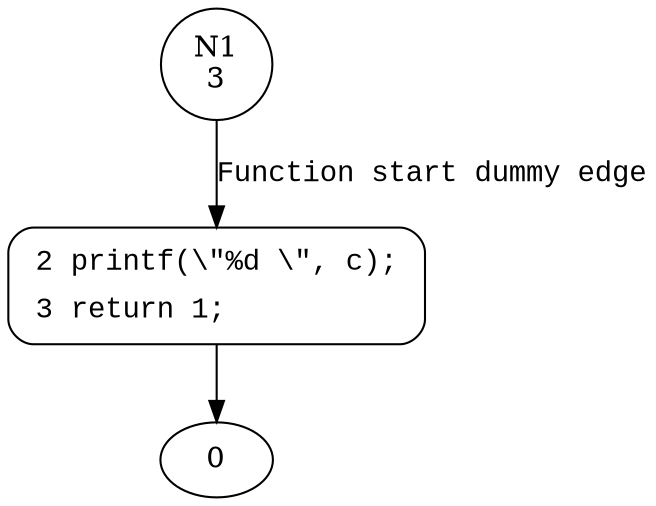digraph visit {
1 [shape="circle" label="N1\n3"]
2 [shape="circle" label="N2\n2"]
2 [style="filled,bold" penwidth="1" fillcolor="white" fontname="Courier New" shape="Mrecord" label=<<table border="0" cellborder="0" cellpadding="3" bgcolor="white"><tr><td align="right">2</td><td align="left">printf(\"%d \", c);</td></tr><tr><td align="right">3</td><td align="left">return 1;</td></tr></table>>]
2 -> 0[label=""]
1 -> 2 [label="Function start dummy edge" fontname="Courier New"]
}